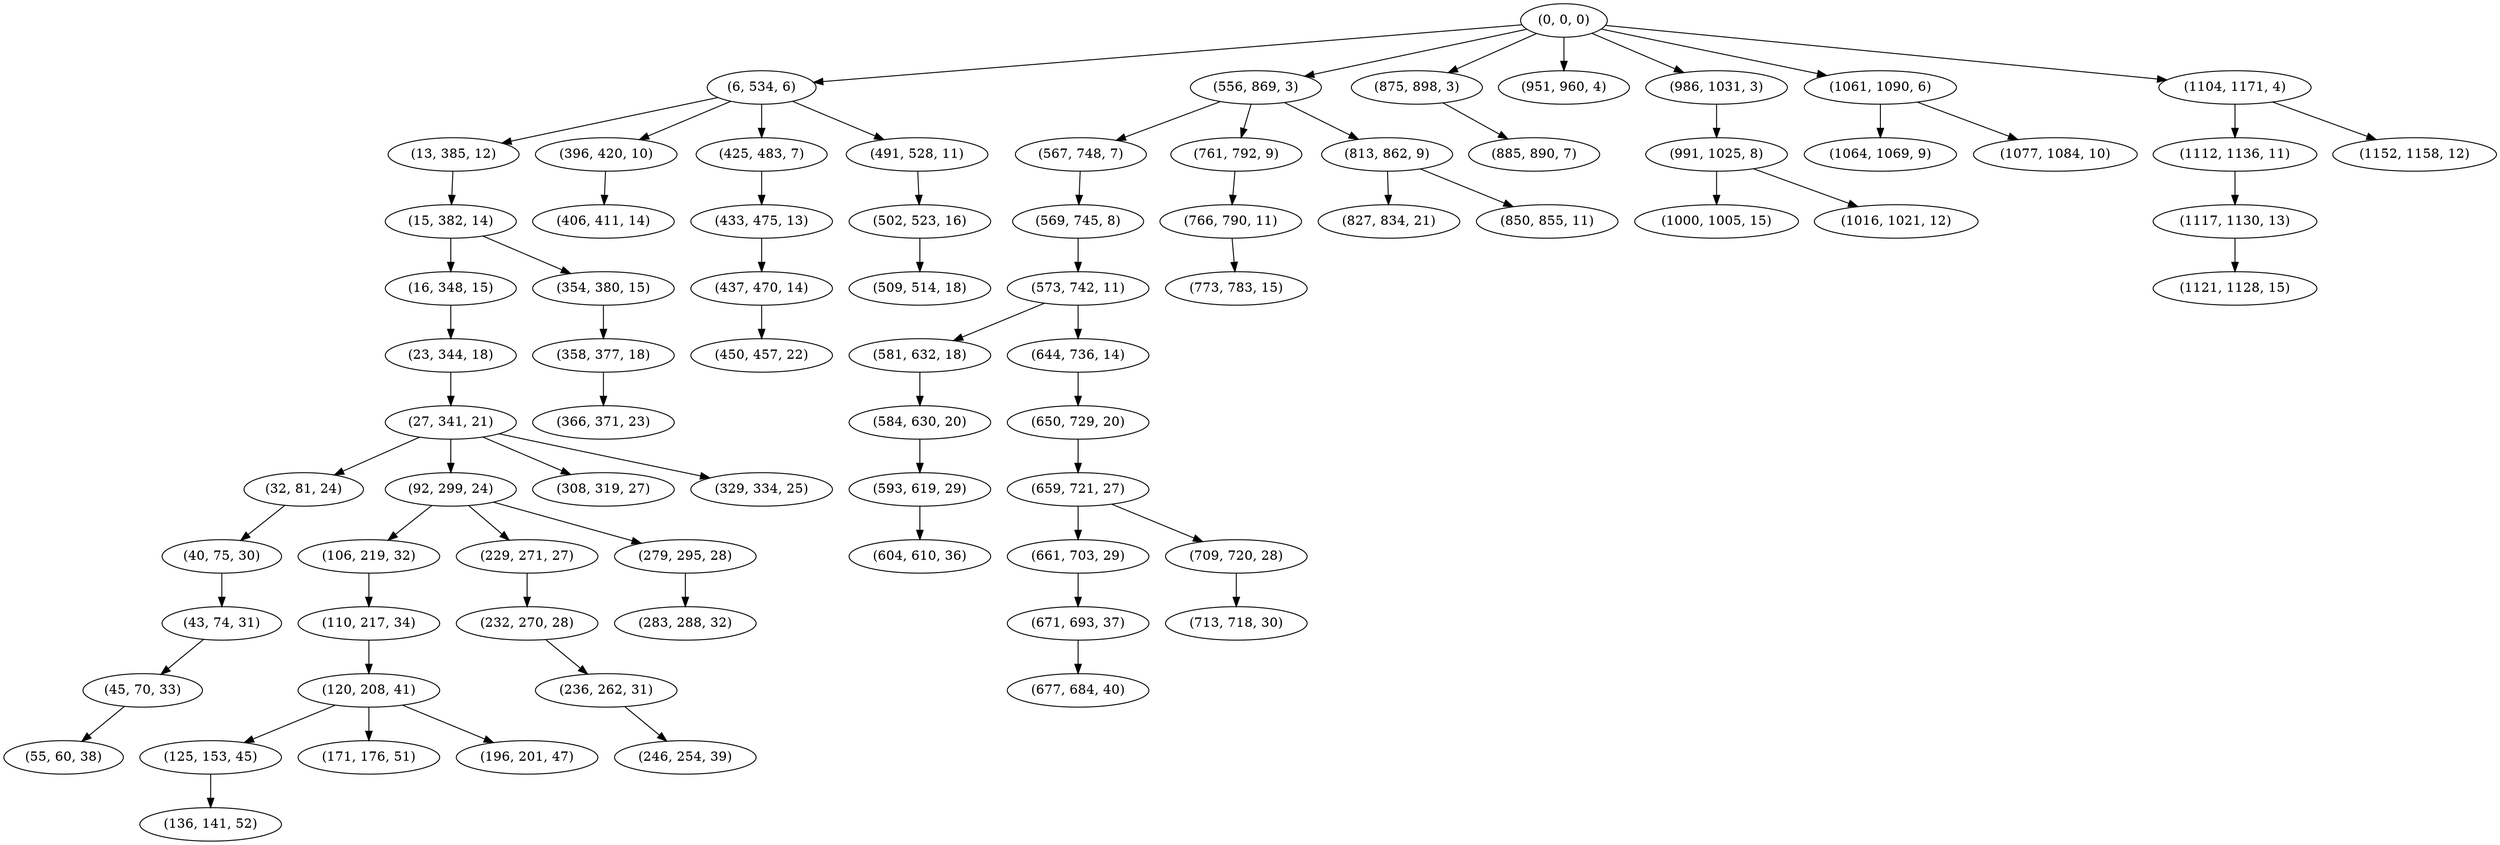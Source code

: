 digraph tree {
    "(0, 0, 0)";
    "(6, 534, 6)";
    "(13, 385, 12)";
    "(15, 382, 14)";
    "(16, 348, 15)";
    "(23, 344, 18)";
    "(27, 341, 21)";
    "(32, 81, 24)";
    "(40, 75, 30)";
    "(43, 74, 31)";
    "(45, 70, 33)";
    "(55, 60, 38)";
    "(92, 299, 24)";
    "(106, 219, 32)";
    "(110, 217, 34)";
    "(120, 208, 41)";
    "(125, 153, 45)";
    "(136, 141, 52)";
    "(171, 176, 51)";
    "(196, 201, 47)";
    "(229, 271, 27)";
    "(232, 270, 28)";
    "(236, 262, 31)";
    "(246, 254, 39)";
    "(279, 295, 28)";
    "(283, 288, 32)";
    "(308, 319, 27)";
    "(329, 334, 25)";
    "(354, 380, 15)";
    "(358, 377, 18)";
    "(366, 371, 23)";
    "(396, 420, 10)";
    "(406, 411, 14)";
    "(425, 483, 7)";
    "(433, 475, 13)";
    "(437, 470, 14)";
    "(450, 457, 22)";
    "(491, 528, 11)";
    "(502, 523, 16)";
    "(509, 514, 18)";
    "(556, 869, 3)";
    "(567, 748, 7)";
    "(569, 745, 8)";
    "(573, 742, 11)";
    "(581, 632, 18)";
    "(584, 630, 20)";
    "(593, 619, 29)";
    "(604, 610, 36)";
    "(644, 736, 14)";
    "(650, 729, 20)";
    "(659, 721, 27)";
    "(661, 703, 29)";
    "(671, 693, 37)";
    "(677, 684, 40)";
    "(709, 720, 28)";
    "(713, 718, 30)";
    "(761, 792, 9)";
    "(766, 790, 11)";
    "(773, 783, 15)";
    "(813, 862, 9)";
    "(827, 834, 21)";
    "(850, 855, 11)";
    "(875, 898, 3)";
    "(885, 890, 7)";
    "(951, 960, 4)";
    "(986, 1031, 3)";
    "(991, 1025, 8)";
    "(1000, 1005, 15)";
    "(1016, 1021, 12)";
    "(1061, 1090, 6)";
    "(1064, 1069, 9)";
    "(1077, 1084, 10)";
    "(1104, 1171, 4)";
    "(1112, 1136, 11)";
    "(1117, 1130, 13)";
    "(1121, 1128, 15)";
    "(1152, 1158, 12)";
    "(0, 0, 0)" -> "(6, 534, 6)";
    "(0, 0, 0)" -> "(556, 869, 3)";
    "(0, 0, 0)" -> "(875, 898, 3)";
    "(0, 0, 0)" -> "(951, 960, 4)";
    "(0, 0, 0)" -> "(986, 1031, 3)";
    "(0, 0, 0)" -> "(1061, 1090, 6)";
    "(0, 0, 0)" -> "(1104, 1171, 4)";
    "(6, 534, 6)" -> "(13, 385, 12)";
    "(6, 534, 6)" -> "(396, 420, 10)";
    "(6, 534, 6)" -> "(425, 483, 7)";
    "(6, 534, 6)" -> "(491, 528, 11)";
    "(13, 385, 12)" -> "(15, 382, 14)";
    "(15, 382, 14)" -> "(16, 348, 15)";
    "(15, 382, 14)" -> "(354, 380, 15)";
    "(16, 348, 15)" -> "(23, 344, 18)";
    "(23, 344, 18)" -> "(27, 341, 21)";
    "(27, 341, 21)" -> "(32, 81, 24)";
    "(27, 341, 21)" -> "(92, 299, 24)";
    "(27, 341, 21)" -> "(308, 319, 27)";
    "(27, 341, 21)" -> "(329, 334, 25)";
    "(32, 81, 24)" -> "(40, 75, 30)";
    "(40, 75, 30)" -> "(43, 74, 31)";
    "(43, 74, 31)" -> "(45, 70, 33)";
    "(45, 70, 33)" -> "(55, 60, 38)";
    "(92, 299, 24)" -> "(106, 219, 32)";
    "(92, 299, 24)" -> "(229, 271, 27)";
    "(92, 299, 24)" -> "(279, 295, 28)";
    "(106, 219, 32)" -> "(110, 217, 34)";
    "(110, 217, 34)" -> "(120, 208, 41)";
    "(120, 208, 41)" -> "(125, 153, 45)";
    "(120, 208, 41)" -> "(171, 176, 51)";
    "(120, 208, 41)" -> "(196, 201, 47)";
    "(125, 153, 45)" -> "(136, 141, 52)";
    "(229, 271, 27)" -> "(232, 270, 28)";
    "(232, 270, 28)" -> "(236, 262, 31)";
    "(236, 262, 31)" -> "(246, 254, 39)";
    "(279, 295, 28)" -> "(283, 288, 32)";
    "(354, 380, 15)" -> "(358, 377, 18)";
    "(358, 377, 18)" -> "(366, 371, 23)";
    "(396, 420, 10)" -> "(406, 411, 14)";
    "(425, 483, 7)" -> "(433, 475, 13)";
    "(433, 475, 13)" -> "(437, 470, 14)";
    "(437, 470, 14)" -> "(450, 457, 22)";
    "(491, 528, 11)" -> "(502, 523, 16)";
    "(502, 523, 16)" -> "(509, 514, 18)";
    "(556, 869, 3)" -> "(567, 748, 7)";
    "(556, 869, 3)" -> "(761, 792, 9)";
    "(556, 869, 3)" -> "(813, 862, 9)";
    "(567, 748, 7)" -> "(569, 745, 8)";
    "(569, 745, 8)" -> "(573, 742, 11)";
    "(573, 742, 11)" -> "(581, 632, 18)";
    "(573, 742, 11)" -> "(644, 736, 14)";
    "(581, 632, 18)" -> "(584, 630, 20)";
    "(584, 630, 20)" -> "(593, 619, 29)";
    "(593, 619, 29)" -> "(604, 610, 36)";
    "(644, 736, 14)" -> "(650, 729, 20)";
    "(650, 729, 20)" -> "(659, 721, 27)";
    "(659, 721, 27)" -> "(661, 703, 29)";
    "(659, 721, 27)" -> "(709, 720, 28)";
    "(661, 703, 29)" -> "(671, 693, 37)";
    "(671, 693, 37)" -> "(677, 684, 40)";
    "(709, 720, 28)" -> "(713, 718, 30)";
    "(761, 792, 9)" -> "(766, 790, 11)";
    "(766, 790, 11)" -> "(773, 783, 15)";
    "(813, 862, 9)" -> "(827, 834, 21)";
    "(813, 862, 9)" -> "(850, 855, 11)";
    "(875, 898, 3)" -> "(885, 890, 7)";
    "(986, 1031, 3)" -> "(991, 1025, 8)";
    "(991, 1025, 8)" -> "(1000, 1005, 15)";
    "(991, 1025, 8)" -> "(1016, 1021, 12)";
    "(1061, 1090, 6)" -> "(1064, 1069, 9)";
    "(1061, 1090, 6)" -> "(1077, 1084, 10)";
    "(1104, 1171, 4)" -> "(1112, 1136, 11)";
    "(1104, 1171, 4)" -> "(1152, 1158, 12)";
    "(1112, 1136, 11)" -> "(1117, 1130, 13)";
    "(1117, 1130, 13)" -> "(1121, 1128, 15)";
}

